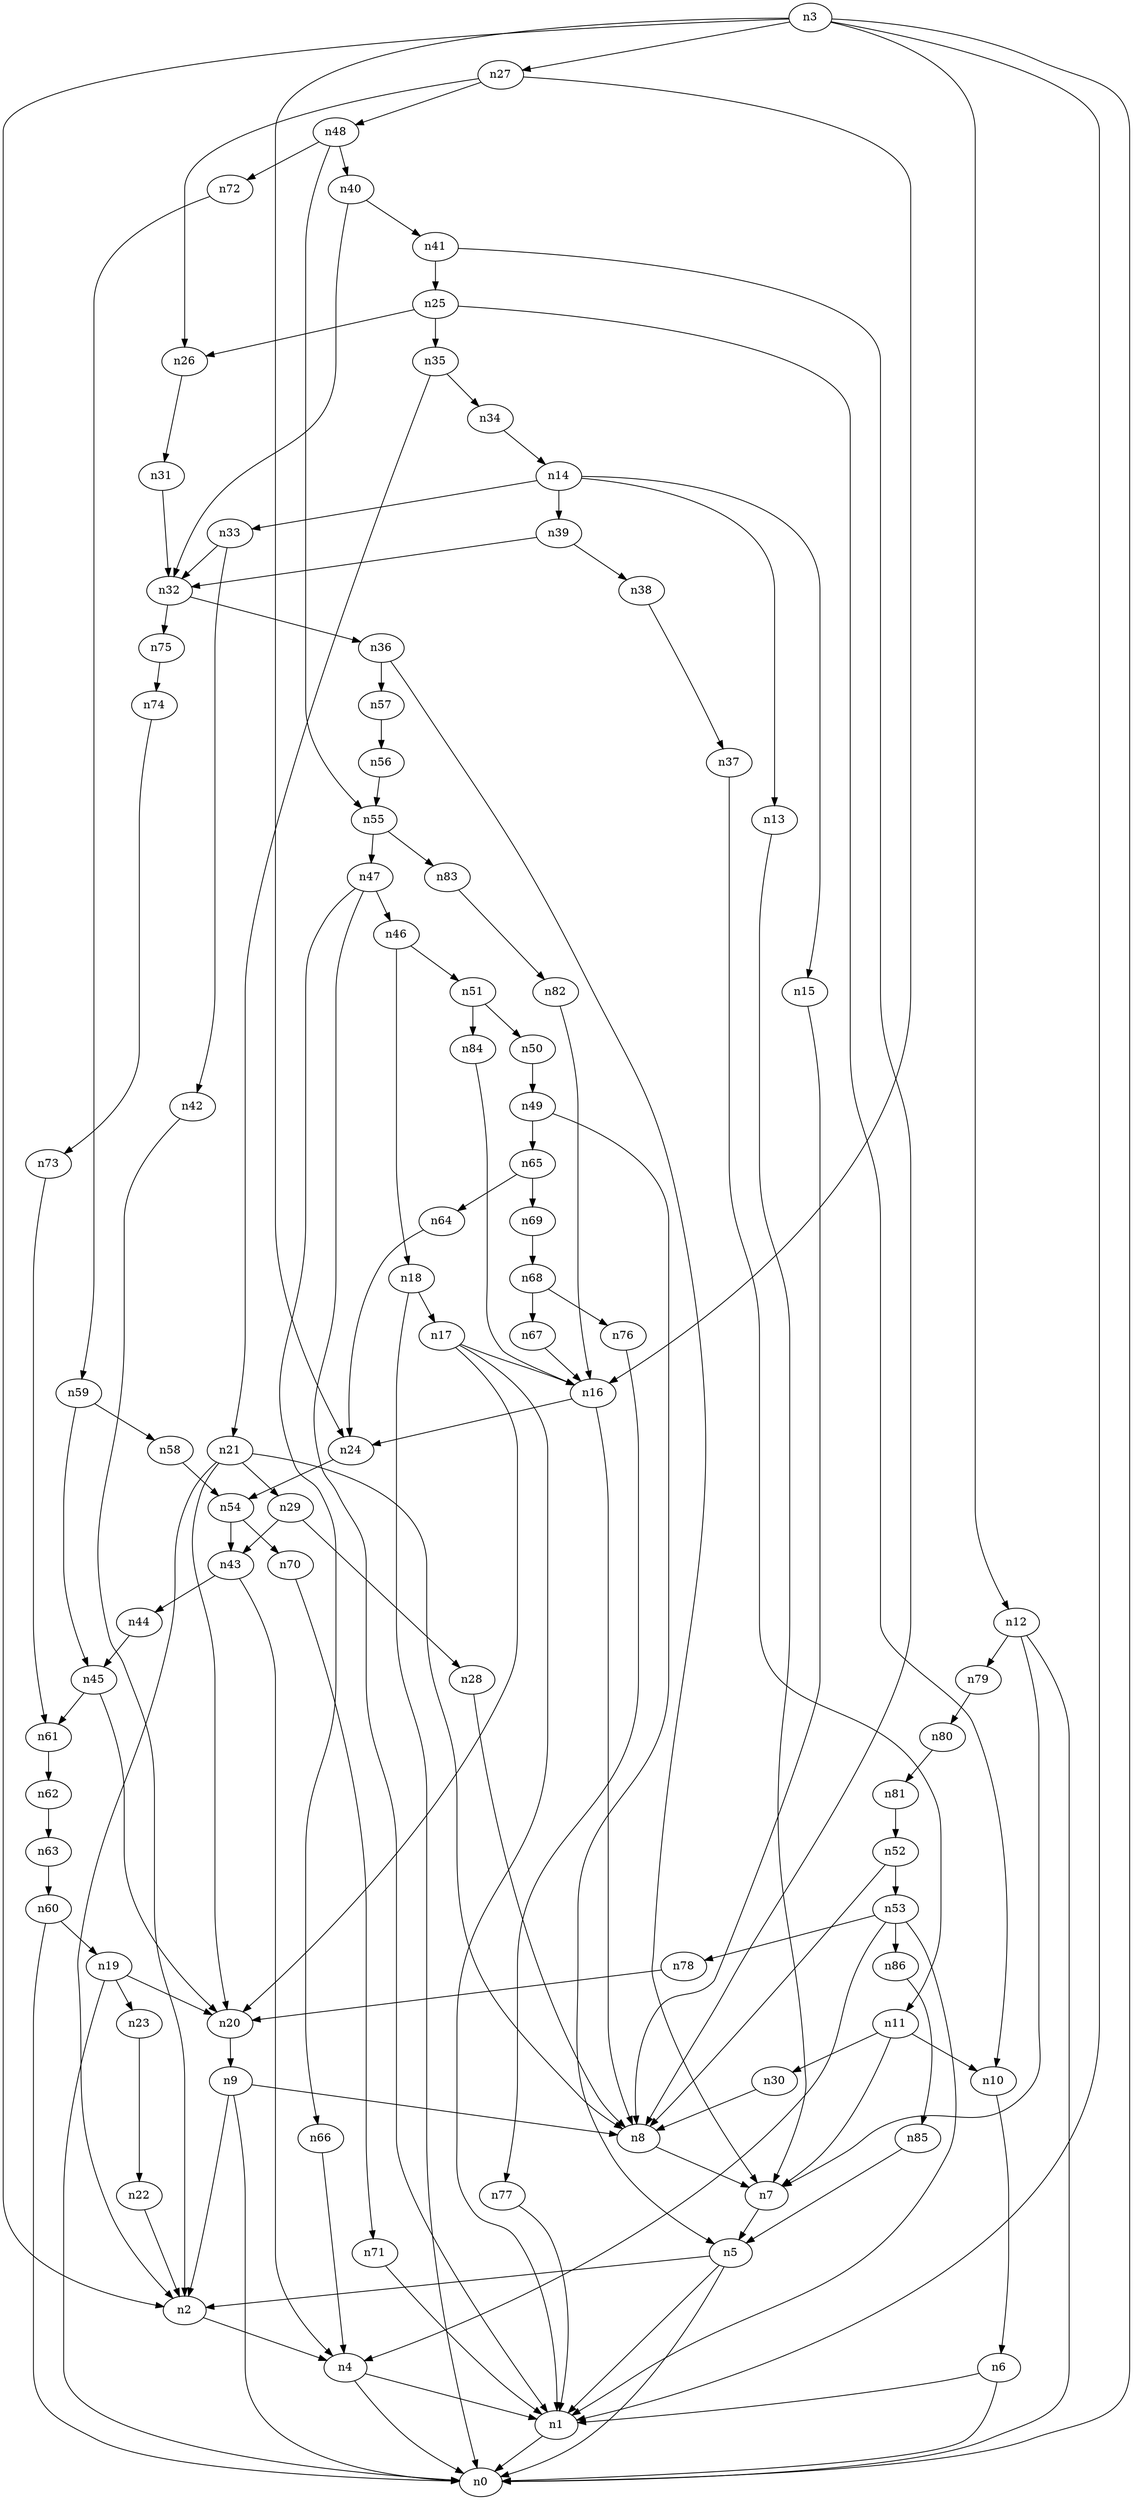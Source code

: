 digraph G {
	n1 -> n0	 [_graphml_id=e11];
	n2 -> n4	 [_graphml_id=e7];
	n3 -> n0	 [_graphml_id=e0];
	n3 -> n1	 [_graphml_id=e3];
	n3 -> n2	 [_graphml_id=e6];
	n3 -> n12	 [_graphml_id=e31];
	n3 -> n24	 [_graphml_id=e39];
	n3 -> n27	 [_graphml_id=e45];
	n4 -> n0	 [_graphml_id=e1];
	n4 -> n1	 [_graphml_id=e4];
	n5 -> n0	 [_graphml_id=e2];
	n5 -> n1	 [_graphml_id=e5];
	n5 -> n2	 [_graphml_id=e8];
	n6 -> n0	 [_graphml_id=e10];
	n6 -> n1	 [_graphml_id=e9];
	n7 -> n5	 [_graphml_id=e12];
	n8 -> n7	 [_graphml_id=e13];
	n9 -> n0	 [_graphml_id=e15];
	n9 -> n2	 [_graphml_id=e21];
	n9 -> n8	 [_graphml_id=e14];
	n10 -> n6	 [_graphml_id=e16];
	n11 -> n7	 [_graphml_id=e18];
	n11 -> n10	 [_graphml_id=e17];
	n11 -> n30	 [_graphml_id=e49];
	n12 -> n0	 [_graphml_id=e20];
	n12 -> n7	 [_graphml_id=e19];
	n12 -> n79	 [_graphml_id=e131];
	n13 -> n7	 [_graphml_id=e22];
	n14 -> n13	 [_graphml_id=e23];
	n14 -> n15	 [_graphml_id=e24];
	n14 -> n33	 [_graphml_id=e55];
	n14 -> n39	 [_graphml_id=e64];
	n15 -> n8	 [_graphml_id=e25];
	n16 -> n8	 [_graphml_id=e26];
	n16 -> n24	 [_graphml_id=e40];
	n17 -> n1	 [_graphml_id=e28];
	n17 -> n16	 [_graphml_id=e27];
	n17 -> n20	 [_graphml_id=e41];
	n18 -> n0	 [_graphml_id=e30];
	n18 -> n17	 [_graphml_id=e29];
	n19 -> n0	 [_graphml_id=e32];
	n19 -> n20	 [_graphml_id=e33];
	n19 -> n23	 [_graphml_id=e38];
	n20 -> n9	 [_graphml_id=e70];
	n21 -> n2	 [_graphml_id=e90];
	n21 -> n8	 [_graphml_id=e35];
	n21 -> n20	 [_graphml_id=e34];
	n21 -> n29	 [_graphml_id=e48];
	n22 -> n2	 [_graphml_id=e36];
	n23 -> n22	 [_graphml_id=e37];
	n24 -> n54	 [_graphml_id=e89];
	n25 -> n10	 [_graphml_id=e42];
	n25 -> n26	 [_graphml_id=e43];
	n25 -> n35	 [_graphml_id=e80];
	n26 -> n31	 [_graphml_id=e52];
	n27 -> n16	 [_graphml_id=e51];
	n27 -> n26	 [_graphml_id=e44];
	n27 -> n48	 [_graphml_id=e78];
	n28 -> n8	 [_graphml_id=e46];
	n29 -> n28	 [_graphml_id=e47];
	n29 -> n43	 [_graphml_id=e110];
	n30 -> n8	 [_graphml_id=e50];
	n31 -> n32	 [_graphml_id=e53];
	n32 -> n36	 [_graphml_id=e60];
	n32 -> n75	 [_graphml_id=e124];
	n33 -> n32	 [_graphml_id=e54];
	n33 -> n42	 [_graphml_id=e68];
	n34 -> n14	 [_graphml_id=e56];
	n35 -> n21	 [_graphml_id=e58];
	n35 -> n34	 [_graphml_id=e57];
	n36 -> n7	 [_graphml_id=e59];
	n36 -> n57	 [_graphml_id=e94];
	n37 -> n11	 [_graphml_id=e61];
	n38 -> n37	 [_graphml_id=e62];
	n39 -> n32	 [_graphml_id=e130];
	n39 -> n38	 [_graphml_id=e63];
	n40 -> n32	 [_graphml_id=e65];
	n40 -> n41	 [_graphml_id=e66];
	n41 -> n8	 [_graphml_id=e100];
	n41 -> n25	 [_graphml_id=e67];
	n42 -> n2	 [_graphml_id=e69];
	n43 -> n4	 [_graphml_id=e71];
	n43 -> n44	 [_graphml_id=e72];
	n44 -> n45	 [_graphml_id=e73];
	n45 -> n20	 [_graphml_id=e74];
	n45 -> n61	 [_graphml_id=e101];
	n46 -> n18	 [_graphml_id=e75];
	n46 -> n51	 [_graphml_id=e84];
	n47 -> n1	 [_graphml_id=e77];
	n47 -> n46	 [_graphml_id=e76];
	n47 -> n66	 [_graphml_id=e108];
	n48 -> n40	 [_graphml_id=e79];
	n48 -> n55	 [_graphml_id=e120];
	n48 -> n72	 [_graphml_id=e119];
	n49 -> n5	 [_graphml_id=e81];
	n49 -> n65	 [_graphml_id=e107];
	n50 -> n49	 [_graphml_id=e82];
	n51 -> n50	 [_graphml_id=e83];
	n51 -> n84	 [_graphml_id=e138];
	n52 -> n8	 [_graphml_id=e85];
	n52 -> n53	 [_graphml_id=e86];
	n53 -> n1	 [_graphml_id=e87];
	n53 -> n4	 [_graphml_id=e140];
	n53 -> n78	 [_graphml_id=e128];
	n53 -> n86	 [_graphml_id=e143];
	n54 -> n43	 [_graphml_id=e88];
	n54 -> n70	 [_graphml_id=e115];
	n55 -> n47	 [_graphml_id=e91];
	n55 -> n83	 [_graphml_id=e137];
	n56 -> n55	 [_graphml_id=e92];
	n57 -> n56	 [_graphml_id=e93];
	n58 -> n54	 [_graphml_id=e95];
	n59 -> n45	 [_graphml_id=e97];
	n59 -> n58	 [_graphml_id=e96];
	n60 -> n0	 [_graphml_id=e99];
	n60 -> n19	 [_graphml_id=e98];
	n61 -> n62	 [_graphml_id=e102];
	n62 -> n63	 [_graphml_id=e103];
	n63 -> n60	 [_graphml_id=e104];
	n64 -> n24	 [_graphml_id=e105];
	n65 -> n64	 [_graphml_id=e106];
	n65 -> n69	 [_graphml_id=e114];
	n66 -> n4	 [_graphml_id=e109];
	n67 -> n16	 [_graphml_id=e111];
	n68 -> n67	 [_graphml_id=e112];
	n68 -> n76	 [_graphml_id=e125];
	n69 -> n68	 [_graphml_id=e113];
	n70 -> n71	 [_graphml_id=e116];
	n71 -> n1	 [_graphml_id=e117];
	n72 -> n59	 [_graphml_id=e118];
	n73 -> n61	 [_graphml_id=e121];
	n74 -> n73	 [_graphml_id=e122];
	n75 -> n74	 [_graphml_id=e123];
	n76 -> n77	 [_graphml_id=e126];
	n77 -> n1	 [_graphml_id=e127];
	n78 -> n20	 [_graphml_id=e129];
	n79 -> n80	 [_graphml_id=e132];
	n80 -> n81	 [_graphml_id=e133];
	n81 -> n52	 [_graphml_id=e134];
	n82 -> n16	 [_graphml_id=e135];
	n83 -> n82	 [_graphml_id=e136];
	n84 -> n16	 [_graphml_id=e139];
	n85 -> n5	 [_graphml_id=e141];
	n86 -> n85	 [_graphml_id=e142];
}
